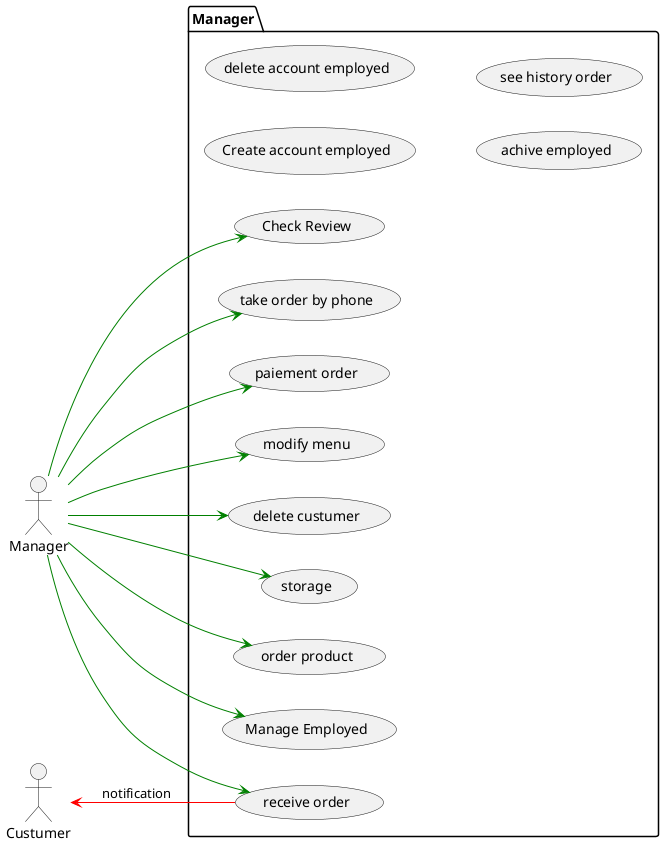 @startuml


left to right direction

actor Manager as manager
actor Custumer as custumer




package Manager{


  usecase "receive order" as receive
  usecase "paiement order" as paiementOrder
  usecase "modify menu" as modifyMenu
  usecase "delete custumer" as delete
  usecase "storage" as mStorage
  usecase "order product" as orderProduct
  usecase "Manage Employed" as employed
  usecase "Check Review" as check
  usecase "take order by phone" as takeorderbyphone
  usecase "Create account employed"
  usecase "delete account employed"
  usecase "achive employed"
  usecase "see history order"


}





manager --> receive #line:green
manager --> paiementOrder #line:green
manager --> modifyMenu #line:green
manager --> delete #line:green
manager --> orderProduct #line:green
manager --> mStorage #line:green
manager --> employed #line:green
manager --> check #line:green
manager --> takeorderbyphone #line:green
custumer <-- receive #line:red : notification





@enduml